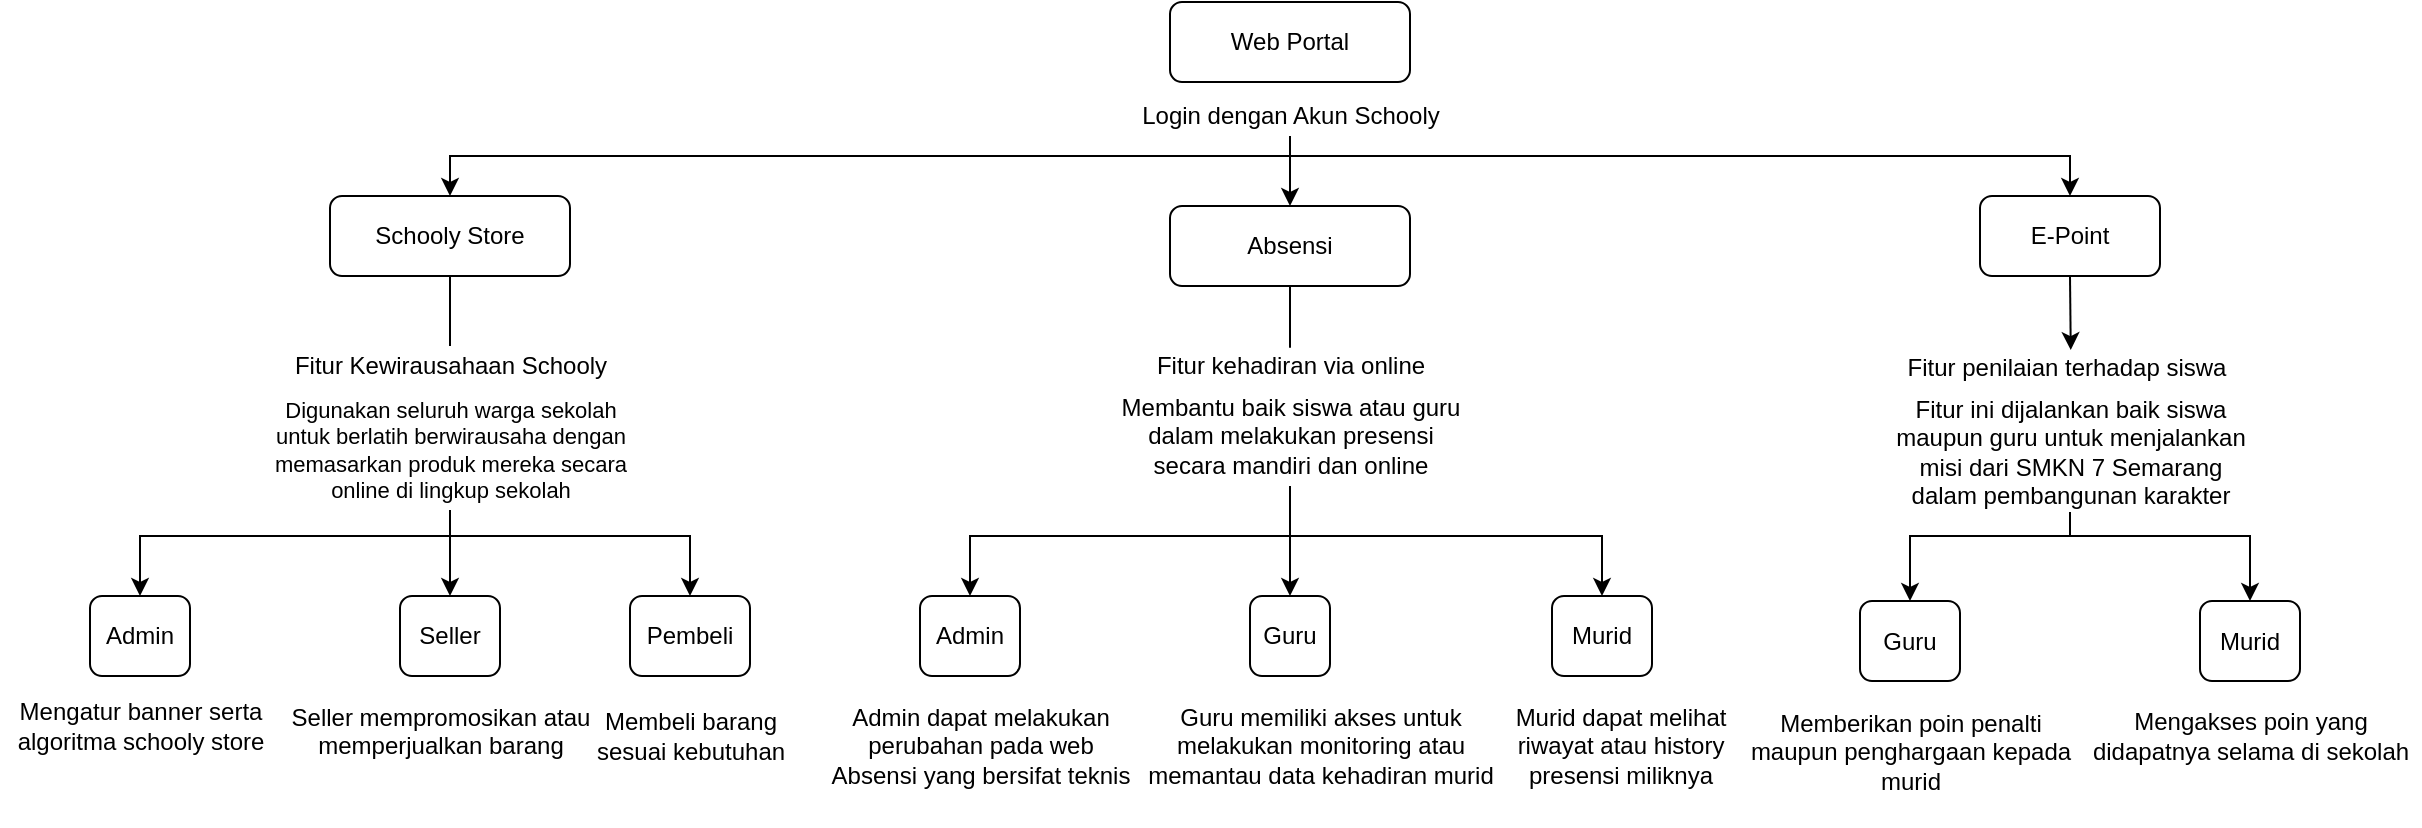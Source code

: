<mxfile version="14.6.2" type="github">
  <diagram id="ac4kkEiAtTnAmGIBFqP-" name="Page-1">
    <mxGraphModel dx="1715" dy="479" grid="1" gridSize="10" guides="1" tooltips="1" connect="1" arrows="1" fold="1" page="1" pageScale="1" pageWidth="850" pageHeight="1100" math="0" shadow="0">
      <root>
        <mxCell id="0" />
        <mxCell id="1" parent="0" />
        <mxCell id="eAFC2hTf22US64GkAHq2-2" style="edgeStyle=orthogonalEdgeStyle;rounded=0;orthogonalLoop=1;jettySize=auto;html=1;entryX=0.5;entryY=0;entryDx=0;entryDy=0;" parent="1" target="eAFC2hTf22US64GkAHq2-12" edge="1">
          <mxGeometry relative="1" as="geometry">
            <mxPoint x="490" y="110" as="sourcePoint" />
            <mxPoint x="876" y="128" as="targetPoint" />
            <Array as="points">
              <mxPoint x="551" y="110" />
              <mxPoint x="885" y="110" />
            </Array>
          </mxGeometry>
        </mxCell>
        <mxCell id="eAFC2hTf22US64GkAHq2-3" style="edgeStyle=orthogonalEdgeStyle;rounded=0;orthogonalLoop=1;jettySize=auto;html=1;entryX=0.5;entryY=0;entryDx=0;entryDy=0;" parent="1" target="eAFC2hTf22US64GkAHq2-8" edge="1">
          <mxGeometry relative="1" as="geometry">
            <mxPoint x="495" y="110" as="sourcePoint" />
            <Array as="points">
              <mxPoint x="435" y="110" />
              <mxPoint x="75" y="110" />
            </Array>
          </mxGeometry>
        </mxCell>
        <mxCell id="eAFC2hTf22US64GkAHq2-4" value="Web Portal" style="rounded=1;whiteSpace=wrap;html=1;fontSize=12;glass=0;strokeWidth=1;shadow=0;" parent="1" vertex="1">
          <mxGeometry x="435" y="33" width="120" height="40" as="geometry" />
        </mxCell>
        <mxCell id="eAFC2hTf22US64GkAHq2-8" value="Schooly Store" style="rounded=1;whiteSpace=wrap;html=1;fontSize=12;glass=0;strokeWidth=1;shadow=0;" parent="1" vertex="1">
          <mxGeometry x="15" y="130" width="120" height="40" as="geometry" />
        </mxCell>
        <mxCell id="EeNRG4fpWp8-M874Vjzx-19" style="edgeStyle=orthogonalEdgeStyle;rounded=0;orthogonalLoop=1;jettySize=auto;html=1;exitX=0.5;exitY=1;exitDx=0;exitDy=0;entryX=0.514;entryY=0.051;entryDx=0;entryDy=0;entryPerimeter=0;" edge="1" parent="1" source="eAFC2hTf22US64GkAHq2-12" target="jP8lEYEgEvds1s-bmUfY-4">
          <mxGeometry relative="1" as="geometry" />
        </mxCell>
        <mxCell id="eAFC2hTf22US64GkAHq2-12" value="E-Point" style="rounded=1;whiteSpace=wrap;html=1;fontSize=12;glass=0;strokeWidth=1;shadow=0;" parent="1" vertex="1">
          <mxGeometry x="840" y="130" width="90" height="40" as="geometry" />
        </mxCell>
        <mxCell id="eAFC2hTf22US64GkAHq2-16" value="Absensi" style="rounded=1;whiteSpace=wrap;html=1;fontSize=12;glass=0;strokeWidth=1;shadow=0;" parent="1" vertex="1">
          <mxGeometry x="435" y="135" width="120" height="40" as="geometry" />
        </mxCell>
        <mxCell id="eAFC2hTf22US64GkAHq2-17" value="Seller" style="rounded=1;whiteSpace=wrap;html=1;fontSize=12;glass=0;strokeWidth=1;shadow=0;" parent="1" vertex="1">
          <mxGeometry x="50" y="330" width="50" height="40" as="geometry" />
        </mxCell>
        <mxCell id="eAFC2hTf22US64GkAHq2-18" value="Pembeli" style="rounded=1;whiteSpace=wrap;html=1;fontSize=12;glass=0;strokeWidth=1;shadow=0;" parent="1" vertex="1">
          <mxGeometry x="165" y="330" width="60" height="40" as="geometry" />
        </mxCell>
        <mxCell id="eAFC2hTf22US64GkAHq2-19" value="Admin" style="rounded=1;whiteSpace=wrap;html=1;fontSize=12;glass=0;strokeWidth=1;shadow=0;" parent="1" vertex="1">
          <mxGeometry x="-105" y="330" width="50" height="40" as="geometry" />
        </mxCell>
        <mxCell id="eAFC2hTf22US64GkAHq2-20" value="Guru" style="rounded=1;whiteSpace=wrap;html=1;fontSize=12;glass=0;strokeWidth=1;shadow=0;" parent="1" vertex="1">
          <mxGeometry x="475" y="330" width="40" height="40" as="geometry" />
        </mxCell>
        <mxCell id="eAFC2hTf22US64GkAHq2-21" value="Admin" style="rounded=1;whiteSpace=wrap;html=1;fontSize=12;glass=0;strokeWidth=1;shadow=0;" parent="1" vertex="1">
          <mxGeometry x="310" y="330" width="50" height="40" as="geometry" />
        </mxCell>
        <mxCell id="eAFC2hTf22US64GkAHq2-22" value="Murid" style="rounded=1;whiteSpace=wrap;html=1;fontSize=12;glass=0;strokeWidth=1;shadow=0;" parent="1" vertex="1">
          <mxGeometry x="626" y="330" width="50" height="40" as="geometry" />
        </mxCell>
        <mxCell id="eAFC2hTf22US64GkAHq2-23" value="Guru" style="rounded=1;whiteSpace=wrap;html=1;fontSize=12;glass=0;strokeWidth=1;shadow=0;" parent="1" vertex="1">
          <mxGeometry x="780" y="332.5" width="50" height="40" as="geometry" />
        </mxCell>
        <mxCell id="eAFC2hTf22US64GkAHq2-25" value="Murid" style="rounded=1;whiteSpace=wrap;html=1;fontSize=12;glass=0;strokeWidth=1;shadow=0;" parent="1" vertex="1">
          <mxGeometry x="950" y="332.5" width="50" height="40" as="geometry" />
        </mxCell>
        <mxCell id="EeNRG4fpWp8-M874Vjzx-29" style="edgeStyle=orthogonalEdgeStyle;rounded=0;orthogonalLoop=1;jettySize=auto;html=1;entryX=0.5;entryY=0;entryDx=0;entryDy=0;" edge="1" parent="1" source="jP8lEYEgEvds1s-bmUfY-1" target="eAFC2hTf22US64GkAHq2-16">
          <mxGeometry relative="1" as="geometry" />
        </mxCell>
        <mxCell id="jP8lEYEgEvds1s-bmUfY-1" value="Login dengan Akun Schooly " style="text;html=1;align=center;verticalAlign=middle;resizable=0;points=[];autosize=1;strokeColor=none;" parent="1" vertex="1">
          <mxGeometry x="415" y="80" width="160" height="20" as="geometry" />
        </mxCell>
        <mxCell id="jP8lEYEgEvds1s-bmUfY-2" value="Fitur Kewirausahaan Schooly" style="text;html=1;align=center;verticalAlign=middle;resizable=0;points=[];autosize=1;strokeColor=none;" parent="1" vertex="1">
          <mxGeometry x="-10" y="205" width="170" height="20" as="geometry" />
        </mxCell>
        <mxCell id="jP8lEYEgEvds1s-bmUfY-3" value="Fitur kehadiran via online" style="text;html=1;align=center;verticalAlign=middle;resizable=0;points=[];autosize=1;strokeColor=none;" parent="1" vertex="1">
          <mxGeometry x="425" y="205" width="140" height="20" as="geometry" />
        </mxCell>
        <mxCell id="jP8lEYEgEvds1s-bmUfY-4" value="Fitur penilaian terhadap siswa" style="text;html=1;align=center;verticalAlign=middle;resizable=0;points=[];autosize=1;strokeColor=none;" parent="1" vertex="1">
          <mxGeometry x="798" y="206" width="170" height="20" as="geometry" />
        </mxCell>
        <mxCell id="EeNRG4fpWp8-M874Vjzx-20" style="edgeStyle=orthogonalEdgeStyle;rounded=0;orthogonalLoop=1;jettySize=auto;html=1;entryX=0.5;entryY=0;entryDx=0;entryDy=0;" edge="1" parent="1" source="jP8lEYEgEvds1s-bmUfY-5" target="eAFC2hTf22US64GkAHq2-23">
          <mxGeometry relative="1" as="geometry">
            <Array as="points">
              <mxPoint x="885" y="300" />
              <mxPoint x="805" y="300" />
            </Array>
          </mxGeometry>
        </mxCell>
        <mxCell id="EeNRG4fpWp8-M874Vjzx-21" style="edgeStyle=orthogonalEdgeStyle;rounded=0;orthogonalLoop=1;jettySize=auto;html=1;entryX=0.5;entryY=0;entryDx=0;entryDy=0;" edge="1" parent="1" source="jP8lEYEgEvds1s-bmUfY-5" target="eAFC2hTf22US64GkAHq2-25">
          <mxGeometry relative="1" as="geometry">
            <Array as="points">
              <mxPoint x="885" y="300" />
              <mxPoint x="975" y="300" />
            </Array>
          </mxGeometry>
        </mxCell>
        <mxCell id="jP8lEYEgEvds1s-bmUfY-5" value="&lt;div&gt;Fitur ini dijalankan baik siswa&lt;/div&gt;&lt;div&gt;maupun guru&amp;nbsp;&lt;span&gt;untuk menjalankan&lt;/span&gt;&lt;/div&gt;&lt;div&gt;&lt;span&gt;misi dari&amp;nbsp;&lt;/span&gt;&lt;span&gt;SMKN 7 Semarang&lt;/span&gt;&lt;/div&gt;&lt;div&gt;dalam pembangunan karakter&lt;br&gt;&lt;/div&gt;" style="text;html=1;align=center;verticalAlign=middle;resizable=0;points=[];autosize=1;strokeColor=none;" parent="1" vertex="1">
          <mxGeometry x="790" y="228" width="190" height="60" as="geometry" />
        </mxCell>
        <mxCell id="_KRXcJXZUajIvQhQqsY4-16" style="edgeStyle=orthogonalEdgeStyle;rounded=0;orthogonalLoop=1;jettySize=auto;html=1;entryX=0.5;entryY=0;entryDx=0;entryDy=0;" parent="1" source="jP8lEYEgEvds1s-bmUfY-6" target="eAFC2hTf22US64GkAHq2-22" edge="1">
          <mxGeometry relative="1" as="geometry">
            <Array as="points">
              <mxPoint x="495" y="300" />
              <mxPoint x="651" y="300" />
            </Array>
          </mxGeometry>
        </mxCell>
        <mxCell id="EeNRG4fpWp8-M874Vjzx-6" style="edgeStyle=orthogonalEdgeStyle;rounded=0;orthogonalLoop=1;jettySize=auto;html=1;entryX=0.5;entryY=0;entryDx=0;entryDy=0;" edge="1" parent="1" source="jP8lEYEgEvds1s-bmUfY-6" target="eAFC2hTf22US64GkAHq2-20">
          <mxGeometry relative="1" as="geometry" />
        </mxCell>
        <mxCell id="EeNRG4fpWp8-M874Vjzx-7" style="edgeStyle=orthogonalEdgeStyle;rounded=0;orthogonalLoop=1;jettySize=auto;html=1;entryX=0.5;entryY=0;entryDx=0;entryDy=0;" edge="1" parent="1" source="jP8lEYEgEvds1s-bmUfY-6" target="eAFC2hTf22US64GkAHq2-21">
          <mxGeometry relative="1" as="geometry">
            <Array as="points">
              <mxPoint x="495" y="300" />
              <mxPoint x="335" y="300" />
            </Array>
          </mxGeometry>
        </mxCell>
        <mxCell id="jP8lEYEgEvds1s-bmUfY-6" value="&lt;div&gt;Membantu baik siswa atau guru&lt;/div&gt;&lt;div&gt;dalam melakukan presensi&lt;/div&gt;&lt;div&gt;secara mandiri dan online&lt;br&gt;&lt;/div&gt;" style="text;html=1;align=center;verticalAlign=middle;resizable=0;points=[];autosize=1;strokeColor=none;" parent="1" vertex="1">
          <mxGeometry x="405" y="225" width="180" height="50" as="geometry" />
        </mxCell>
        <mxCell id="EeNRG4fpWp8-M874Vjzx-24" style="edgeStyle=orthogonalEdgeStyle;rounded=0;orthogonalLoop=1;jettySize=auto;html=1;entryX=0.5;entryY=0;entryDx=0;entryDy=0;" edge="1" parent="1" source="jP8lEYEgEvds1s-bmUfY-7" target="eAFC2hTf22US64GkAHq2-19">
          <mxGeometry relative="1" as="geometry">
            <Array as="points">
              <mxPoint x="75" y="300" />
              <mxPoint x="-80" y="300" />
            </Array>
          </mxGeometry>
        </mxCell>
        <mxCell id="EeNRG4fpWp8-M874Vjzx-25" style="edgeStyle=orthogonalEdgeStyle;rounded=0;orthogonalLoop=1;jettySize=auto;html=1;entryX=0.5;entryY=0;entryDx=0;entryDy=0;" edge="1" parent="1" source="jP8lEYEgEvds1s-bmUfY-7" target="eAFC2hTf22US64GkAHq2-17">
          <mxGeometry relative="1" as="geometry" />
        </mxCell>
        <mxCell id="EeNRG4fpWp8-M874Vjzx-26" style="edgeStyle=orthogonalEdgeStyle;rounded=0;orthogonalLoop=1;jettySize=auto;html=1;" edge="1" parent="1" source="jP8lEYEgEvds1s-bmUfY-7" target="eAFC2hTf22US64GkAHq2-18">
          <mxGeometry relative="1" as="geometry">
            <Array as="points">
              <mxPoint x="75" y="300" />
              <mxPoint x="195" y="300" />
            </Array>
          </mxGeometry>
        </mxCell>
        <mxCell id="jP8lEYEgEvds1s-bmUfY-7" value="&lt;div style=&quot;font-size: 11px&quot;&gt;&lt;font style=&quot;font-size: 11px&quot;&gt;Digunakan seluruh warga sekolah &lt;br&gt;&lt;/font&gt;&lt;/div&gt;&lt;div style=&quot;font-size: 11px&quot;&gt;&lt;font style=&quot;font-size: 11px&quot;&gt;untuk berlatih berwirausaha dengan &lt;br&gt;&lt;/font&gt;&lt;/div&gt;&lt;div style=&quot;font-size: 11px&quot;&gt;&lt;font style=&quot;font-size: 11px&quot;&gt;memasarkan produk mereka secara &lt;br&gt;&lt;/font&gt;&lt;/div&gt;&lt;div style=&quot;font-size: 11px&quot;&gt;&lt;font style=&quot;font-size: 11px&quot;&gt;online di lingkup sekolah&lt;br&gt;&lt;/font&gt;&lt;/div&gt;" style="text;html=1;align=center;verticalAlign=middle;resizable=0;points=[];autosize=1;strokeColor=none;" parent="1" vertex="1">
          <mxGeometry x="-25" y="227" width="200" height="60" as="geometry" />
        </mxCell>
        <mxCell id="jP8lEYEgEvds1s-bmUfY-12" value="" style="endArrow=none;html=1;strokeColor=#000000;entryX=0.5;entryY=1;entryDx=0;entryDy=0;" parent="1" source="jP8lEYEgEvds1s-bmUfY-2" target="eAFC2hTf22US64GkAHq2-8" edge="1">
          <mxGeometry width="50" height="50" relative="1" as="geometry">
            <mxPoint x="140" y="210" as="sourcePoint" />
            <mxPoint x="190" y="160" as="targetPoint" />
          </mxGeometry>
        </mxCell>
        <mxCell id="_KRXcJXZUajIvQhQqsY4-1" value="" style="endArrow=none;html=1;exitX=0.5;exitY=0.044;exitDx=0;exitDy=0;exitPerimeter=0;entryX=0.5;entryY=1;entryDx=0;entryDy=0;" parent="1" source="jP8lEYEgEvds1s-bmUfY-3" target="eAFC2hTf22US64GkAHq2-16" edge="1">
          <mxGeometry width="50" height="50" relative="1" as="geometry">
            <mxPoint x="422" y="205" as="sourcePoint" />
            <mxPoint x="420" y="190" as="targetPoint" />
          </mxGeometry>
        </mxCell>
        <mxCell id="EeNRG4fpWp8-M874Vjzx-1" value="&lt;div&gt;&lt;font style=&quot;font-size: 12px&quot;&gt;Admin dapat melakukan&lt;/font&gt;&lt;/div&gt;&lt;div&gt;&lt;font style=&quot;font-size: 12px&quot;&gt;perubahan pada web &lt;br&gt;&lt;/font&gt;&lt;/div&gt;&lt;div&gt;&lt;font style=&quot;font-size: 12px&quot;&gt;Absensi yang bersifat teknis&lt;br&gt;&lt;/font&gt;&lt;/div&gt;" style="text;html=1;align=center;verticalAlign=middle;resizable=0;points=[];autosize=1;strokeColor=none;" vertex="1" parent="1">
          <mxGeometry x="260" y="380" width="160" height="50" as="geometry" />
        </mxCell>
        <mxCell id="EeNRG4fpWp8-M874Vjzx-3" value="&lt;div&gt;Guru memiliki akses untuk &lt;br&gt;&lt;/div&gt;&lt;div&gt;melakukan monitoring atau&lt;/div&gt;&lt;div&gt;memantau data kehadiran murid&lt;br&gt;&lt;/div&gt;" style="text;html=1;align=center;verticalAlign=middle;resizable=0;points=[];autosize=1;strokeColor=none;" vertex="1" parent="1">
          <mxGeometry x="420" y="380" width="180" height="50" as="geometry" />
        </mxCell>
        <mxCell id="EeNRG4fpWp8-M874Vjzx-4" value="&lt;div&gt;Murid dapat melihat &lt;br&gt;&lt;/div&gt;&lt;div&gt;riwayat atau history&lt;/div&gt;&lt;div&gt;presensi miliknya&lt;br&gt;&lt;/div&gt;" style="text;html=1;align=center;verticalAlign=middle;resizable=0;points=[];autosize=1;strokeColor=none;" vertex="1" parent="1">
          <mxGeometry x="600" y="380" width="120" height="50" as="geometry" />
        </mxCell>
        <mxCell id="EeNRG4fpWp8-M874Vjzx-14" value="&lt;div&gt;Memberikan poin penalti&lt;/div&gt;&lt;div&gt;maupun penghargaan kepada&lt;/div&gt;&lt;div&gt;murid&lt;/div&gt;&lt;div&gt;&lt;br&gt;&lt;/div&gt;" style="text;html=1;align=center;verticalAlign=middle;resizable=0;points=[];autosize=1;strokeColor=none;" vertex="1" parent="1">
          <mxGeometry x="720" y="385" width="170" height="60" as="geometry" />
        </mxCell>
        <mxCell id="EeNRG4fpWp8-M874Vjzx-15" value="&lt;div&gt;Mengakses poin yang &lt;br&gt;&lt;/div&gt;&lt;div&gt;didapatnya selama di sekolah&lt;/div&gt;" style="text;html=1;align=center;verticalAlign=middle;resizable=0;points=[];autosize=1;strokeColor=none;" vertex="1" parent="1">
          <mxGeometry x="890" y="385" width="170" height="30" as="geometry" />
        </mxCell>
        <mxCell id="EeNRG4fpWp8-M874Vjzx-16" value="&lt;div&gt;Mengatur banner serta &lt;br&gt;&lt;/div&gt;&lt;div&gt;algoritma schooly store&lt;br&gt;&lt;/div&gt;" style="text;html=1;align=center;verticalAlign=middle;resizable=0;points=[];autosize=1;strokeColor=none;" vertex="1" parent="1">
          <mxGeometry x="-150" y="380" width="140" height="30" as="geometry" />
        </mxCell>
        <mxCell id="EeNRG4fpWp8-M874Vjzx-17" value="&lt;div&gt;Seller mempromosikan atau &lt;br&gt;&lt;/div&gt;&lt;div&gt;memperjualkan barang&lt;/div&gt;&lt;div&gt;&lt;br&gt;&lt;/div&gt;" style="text;html=1;align=center;verticalAlign=middle;resizable=0;points=[];autosize=1;strokeColor=none;" vertex="1" parent="1">
          <mxGeometry x="-10" y="380" width="160" height="50" as="geometry" />
        </mxCell>
        <mxCell id="EeNRG4fpWp8-M874Vjzx-18" value="&lt;div&gt;Membeli barang &lt;br&gt;&lt;/div&gt;&lt;div&gt;sesuai kebutuhan &lt;br&gt;&lt;/div&gt;" style="text;html=1;align=center;verticalAlign=middle;resizable=0;points=[];autosize=1;strokeColor=none;" vertex="1" parent="1">
          <mxGeometry x="140" y="385" width="110" height="30" as="geometry" />
        </mxCell>
      </root>
    </mxGraphModel>
  </diagram>
</mxfile>

